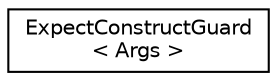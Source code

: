 digraph "Graphical Class Hierarchy"
{
  edge [fontname="Helvetica",fontsize="10",labelfontname="Helvetica",labelfontsize="10"];
  node [fontname="Helvetica",fontsize="10",shape=record];
  rankdir="LR";
  Node0 [label="ExpectConstructGuard\l\< Args \>",height=0.2,width=0.4,color="black", fillcolor="white", style="filled",URL="$struct_expect_construct_guard.html"];
}
